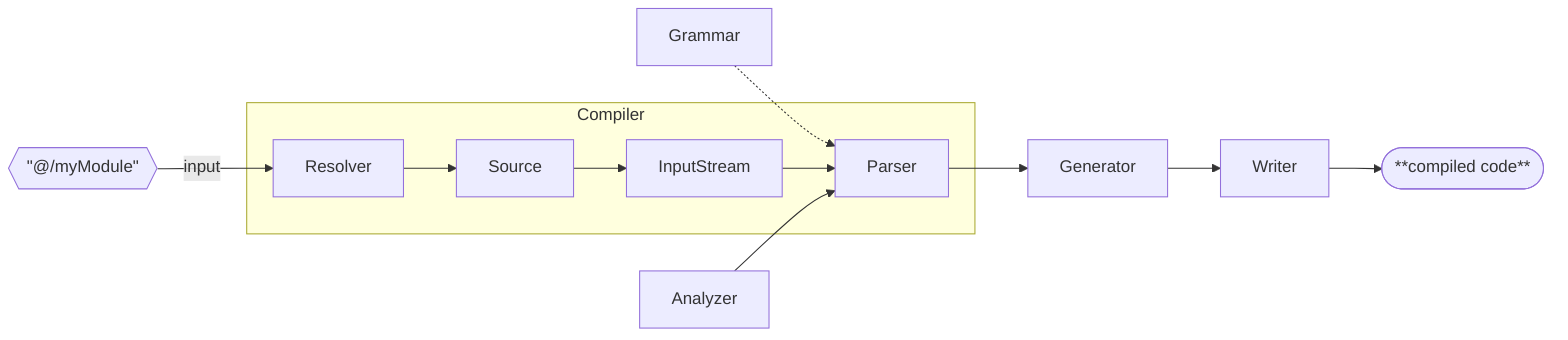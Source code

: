 flowchart LR
  X{{"#quot;@/myModule#quot;"}}

  X --> |input| Resolver

  Grammar -.-> Parser

  %% compile
  subgraph Compiler
    Resolver --> Source --> InputStream --> Parser
  end
  Parser --> Generator --> Writer --> Y([**compiled code**])

  Analyzer --> Parser